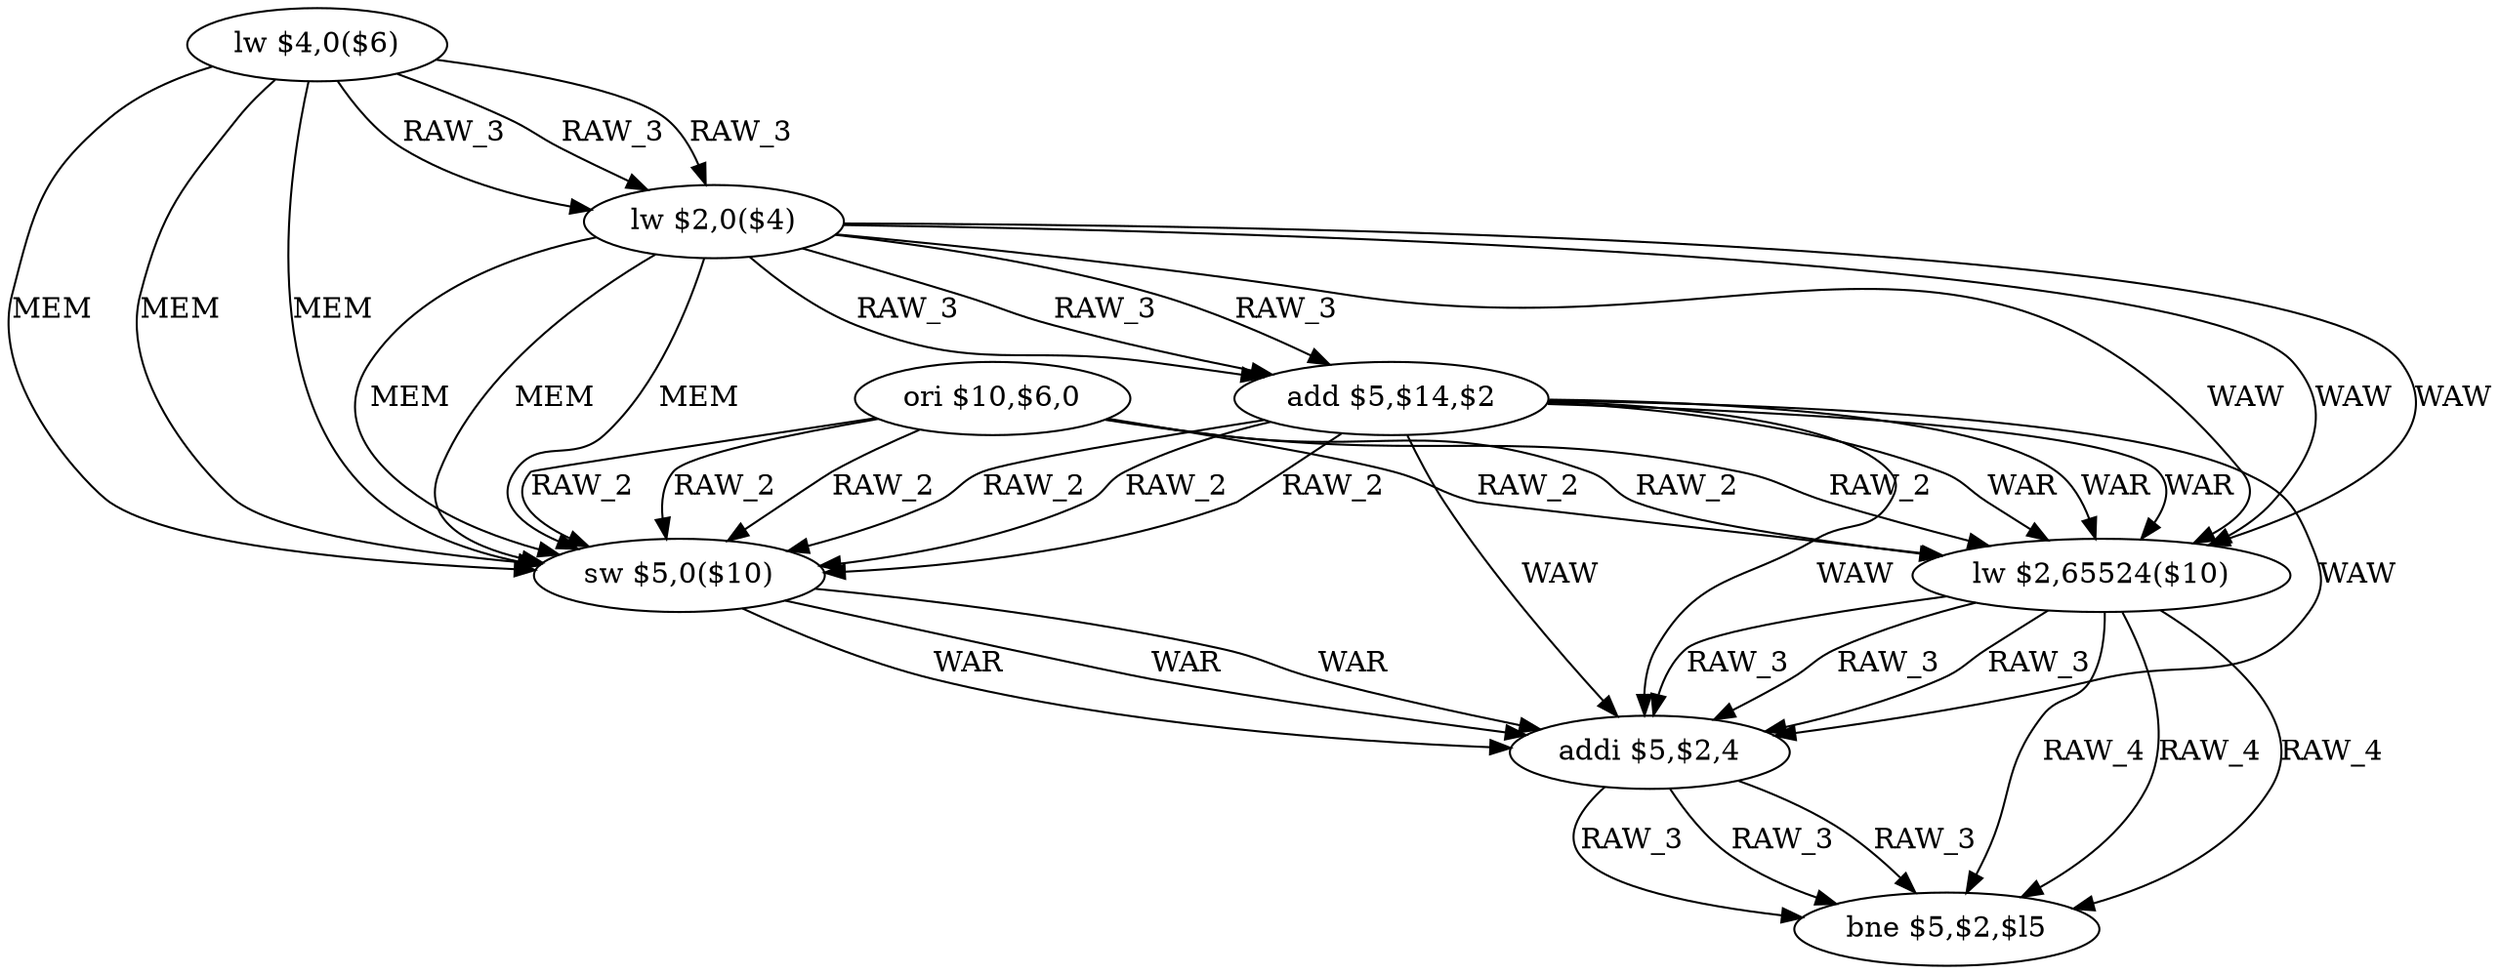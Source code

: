 digraph G1 {
node [shape = ellipse];
i0 [label = "lw $4,0($6)"] ;
i0 ->  i1 [label= "RAW_3"];
i0 ->  i4 [label= "MEM"];
i0 ->  i1 [label= "RAW_3"];
i0 ->  i4 [label= "MEM"];
i0 ->  i1 [label= "RAW_3"];
i0 ->  i4 [label= "MEM"];
i1 [label = "lw $2,0($4)"] ;
i1 ->  i2 [label= "RAW_3"];
i1 ->  i5 [label= "WAW"];
i1 ->  i4 [label= "MEM"];
i1 ->  i2 [label= "RAW_3"];
i1 ->  i5 [label= "WAW"];
i1 ->  i4 [label= "MEM"];
i1 ->  i2 [label= "RAW_3"];
i1 ->  i5 [label= "WAW"];
i1 ->  i4 [label= "MEM"];
i2 [label = "add $5,$14,$2"] ;
i2 ->  i4 [label= "RAW_2"];
i2 ->  i6 [label= "WAW"];
i2 ->  i5 [label= "WAR"];
i2 ->  i4 [label= "RAW_2"];
i2 ->  i6 [label= "WAW"];
i2 ->  i5 [label= "WAR"];
i2 ->  i4 [label= "RAW_2"];
i2 ->  i6 [label= "WAW"];
i2 ->  i5 [label= "WAR"];
i4 [label = "sw $5,0($10)"] ;
i4 ->  i6 [label= "WAR"];
i4 ->  i6 [label= "WAR"];
i4 ->  i6 [label= "WAR"];
i6 [label = "addi $5,$2,4"] ;
i6 ->  i7 [label= "RAW_3"];
i6 ->  i7 [label= "RAW_3"];
i6 ->  i7 [label= "RAW_3"];
i7 [label = "bne $5,$2,$l5"] ;
i5 [label = "lw $2,65524($10)"] ;
i5 ->  i6 [label= "RAW_3"];
i5 ->  i7 [label= "RAW_4"];
i5 ->  i6 [label= "RAW_3"];
i5 ->  i7 [label= "RAW_4"];
i5 ->  i6 [label= "RAW_3"];
i5 ->  i7 [label= "RAW_4"];
i3 [label = "ori $10,$6,0"] ;
i3 ->  i4 [label= "RAW_2"];
i3 ->  i5 [label= "RAW_2"];
i3 ->  i4 [label= "RAW_2"];
i3 ->  i5 [label= "RAW_2"];
i3 ->  i4 [label= "RAW_2"];
i3 ->  i5 [label= "RAW_2"];
}
